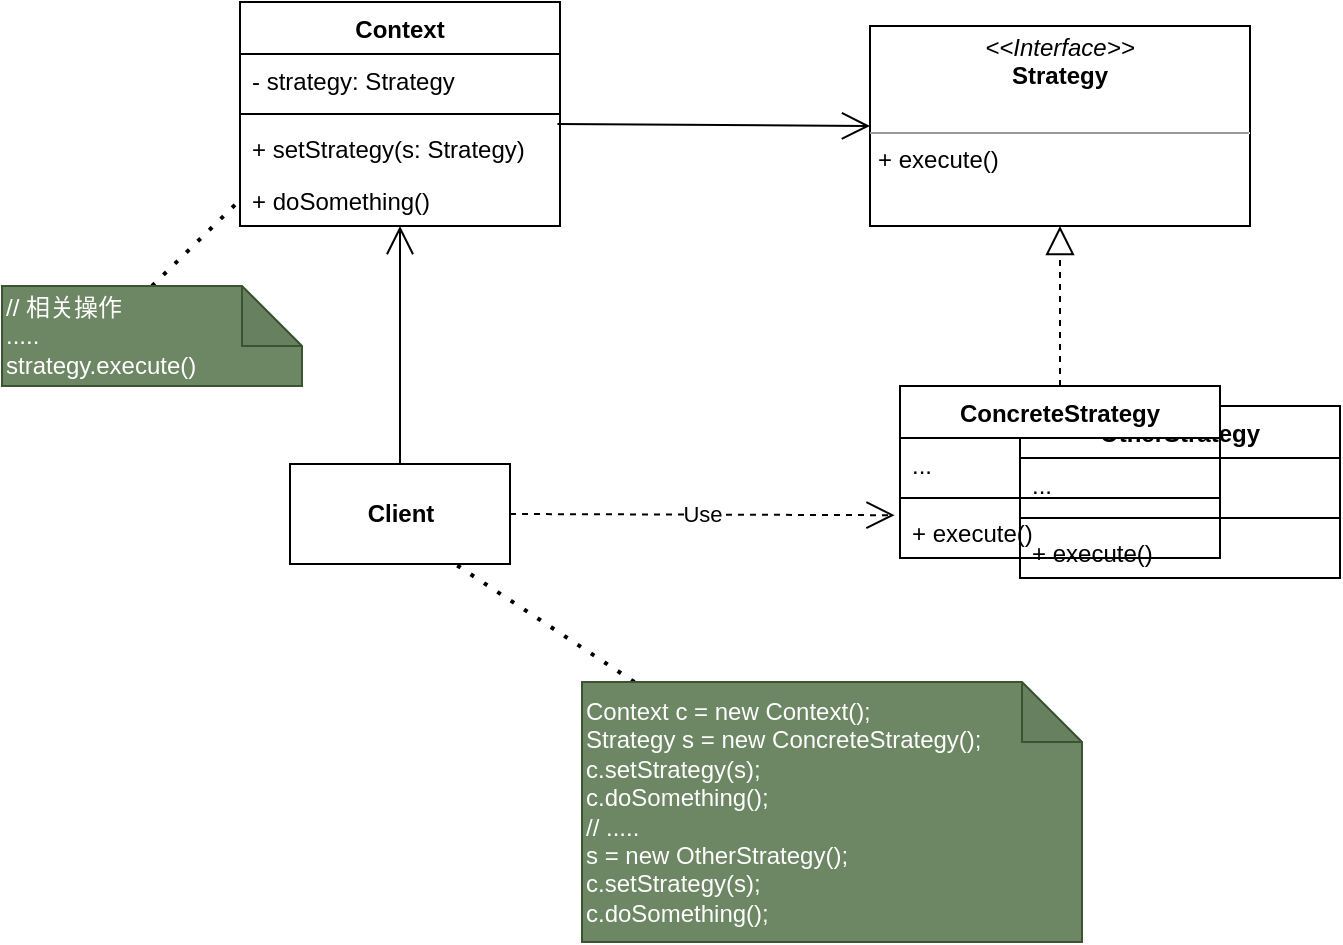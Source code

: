 <mxfile version="20.5.1" type="github">
  <diagram id="H6NBRajvenNbEnST42FU" name="第 1 页">
    <mxGraphModel dx="1550" dy="859" grid="1" gridSize="10" guides="1" tooltips="1" connect="1" arrows="1" fold="1" page="1" pageScale="1" pageWidth="827" pageHeight="1169" math="0" shadow="0">
      <root>
        <mxCell id="0" />
        <mxCell id="1" parent="0" />
        <mxCell id="jSIXeCrTQ8pV_IT-RAW2-3" value="&lt;p style=&quot;margin:0px;margin-top:4px;text-align:center;&quot;&gt;&lt;i&gt;&amp;lt;&amp;lt;Interface&amp;gt;&amp;gt;&lt;/i&gt;&lt;br&gt;&lt;b&gt;Strategy&lt;/b&gt;&lt;/p&gt;&lt;p style=&quot;margin:0px;margin-left:4px;&quot;&gt;&lt;br&gt;&lt;/p&gt;&lt;hr size=&quot;1&quot;&gt;&lt;p style=&quot;margin:0px;margin-left:4px;&quot;&gt;+ execute()&lt;/p&gt;" style="verticalAlign=top;align=left;overflow=fill;fontSize=12;fontFamily=Helvetica;html=1;" vertex="1" parent="1">
          <mxGeometry x="454" y="352" width="190" height="100" as="geometry" />
        </mxCell>
        <mxCell id="jSIXeCrTQ8pV_IT-RAW2-5" value="OtherStrategy" style="swimlane;fontStyle=1;align=center;verticalAlign=top;childLayout=stackLayout;horizontal=1;startSize=26;horizontalStack=0;resizeParent=1;resizeParentMax=0;resizeLast=0;collapsible=1;marginBottom=0;" vertex="1" parent="1">
          <mxGeometry x="529" y="542" width="160" height="86" as="geometry" />
        </mxCell>
        <mxCell id="jSIXeCrTQ8pV_IT-RAW2-6" value="..." style="text;strokeColor=none;fillColor=none;align=left;verticalAlign=top;spacingLeft=4;spacingRight=4;overflow=hidden;rotatable=0;points=[[0,0.5],[1,0.5]];portConstraint=eastwest;" vertex="1" parent="jSIXeCrTQ8pV_IT-RAW2-5">
          <mxGeometry y="26" width="160" height="26" as="geometry" />
        </mxCell>
        <mxCell id="jSIXeCrTQ8pV_IT-RAW2-7" value="" style="line;strokeWidth=1;fillColor=none;align=left;verticalAlign=middle;spacingTop=-1;spacingLeft=3;spacingRight=3;rotatable=0;labelPosition=right;points=[];portConstraint=eastwest;strokeColor=inherit;" vertex="1" parent="jSIXeCrTQ8pV_IT-RAW2-5">
          <mxGeometry y="52" width="160" height="8" as="geometry" />
        </mxCell>
        <mxCell id="jSIXeCrTQ8pV_IT-RAW2-8" value="+ execute()" style="text;strokeColor=none;fillColor=none;align=left;verticalAlign=top;spacingLeft=4;spacingRight=4;overflow=hidden;rotatable=0;points=[[0,0.5],[1,0.5]];portConstraint=eastwest;" vertex="1" parent="jSIXeCrTQ8pV_IT-RAW2-5">
          <mxGeometry y="60" width="160" height="26" as="geometry" />
        </mxCell>
        <mxCell id="jSIXeCrTQ8pV_IT-RAW2-9" value="ConcreteStrategy" style="swimlane;fontStyle=1;align=center;verticalAlign=top;childLayout=stackLayout;horizontal=1;startSize=26;horizontalStack=0;resizeParent=1;resizeParentMax=0;resizeLast=0;collapsible=1;marginBottom=0;" vertex="1" parent="1">
          <mxGeometry x="469" y="532" width="160" height="86" as="geometry" />
        </mxCell>
        <mxCell id="jSIXeCrTQ8pV_IT-RAW2-10" value="..." style="text;strokeColor=none;fillColor=none;align=left;verticalAlign=top;spacingLeft=4;spacingRight=4;overflow=hidden;rotatable=0;points=[[0,0.5],[1,0.5]];portConstraint=eastwest;" vertex="1" parent="jSIXeCrTQ8pV_IT-RAW2-9">
          <mxGeometry y="26" width="160" height="26" as="geometry" />
        </mxCell>
        <mxCell id="jSIXeCrTQ8pV_IT-RAW2-11" value="" style="line;strokeWidth=1;fillColor=none;align=left;verticalAlign=middle;spacingTop=-1;spacingLeft=3;spacingRight=3;rotatable=0;labelPosition=right;points=[];portConstraint=eastwest;strokeColor=inherit;" vertex="1" parent="jSIXeCrTQ8pV_IT-RAW2-9">
          <mxGeometry y="52" width="160" height="8" as="geometry" />
        </mxCell>
        <mxCell id="jSIXeCrTQ8pV_IT-RAW2-12" value="+ execute()" style="text;strokeColor=none;fillColor=none;align=left;verticalAlign=top;spacingLeft=4;spacingRight=4;overflow=hidden;rotatable=0;points=[[0,0.5],[1,0.5]];portConstraint=eastwest;" vertex="1" parent="jSIXeCrTQ8pV_IT-RAW2-9">
          <mxGeometry y="60" width="160" height="26" as="geometry" />
        </mxCell>
        <mxCell id="jSIXeCrTQ8pV_IT-RAW2-13" value="" style="endArrow=block;dashed=1;endFill=0;endSize=12;html=1;rounded=0;exitX=0.5;exitY=0;exitDx=0;exitDy=0;entryX=0.5;entryY=1;entryDx=0;entryDy=0;" edge="1" parent="1" source="jSIXeCrTQ8pV_IT-RAW2-9" target="jSIXeCrTQ8pV_IT-RAW2-3">
          <mxGeometry width="160" relative="1" as="geometry">
            <mxPoint x="599" y="462" as="sourcePoint" />
            <mxPoint x="759" y="462" as="targetPoint" />
          </mxGeometry>
        </mxCell>
        <mxCell id="jSIXeCrTQ8pV_IT-RAW2-14" value="Context" style="swimlane;fontStyle=1;align=center;verticalAlign=top;childLayout=stackLayout;horizontal=1;startSize=26;horizontalStack=0;resizeParent=1;resizeParentMax=0;resizeLast=0;collapsible=1;marginBottom=0;" vertex="1" parent="1">
          <mxGeometry x="139" y="340" width="160" height="112" as="geometry" />
        </mxCell>
        <mxCell id="jSIXeCrTQ8pV_IT-RAW2-15" value="- strategy: Strategy" style="text;strokeColor=none;fillColor=none;align=left;verticalAlign=top;spacingLeft=4;spacingRight=4;overflow=hidden;rotatable=0;points=[[0,0.5],[1,0.5]];portConstraint=eastwest;" vertex="1" parent="jSIXeCrTQ8pV_IT-RAW2-14">
          <mxGeometry y="26" width="160" height="26" as="geometry" />
        </mxCell>
        <mxCell id="jSIXeCrTQ8pV_IT-RAW2-16" value="" style="line;strokeWidth=1;fillColor=none;align=left;verticalAlign=middle;spacingTop=-1;spacingLeft=3;spacingRight=3;rotatable=0;labelPosition=right;points=[];portConstraint=eastwest;strokeColor=inherit;" vertex="1" parent="jSIXeCrTQ8pV_IT-RAW2-14">
          <mxGeometry y="52" width="160" height="8" as="geometry" />
        </mxCell>
        <mxCell id="jSIXeCrTQ8pV_IT-RAW2-17" value="+ setStrategy(s: Strategy)" style="text;strokeColor=none;fillColor=none;align=left;verticalAlign=top;spacingLeft=4;spacingRight=4;overflow=hidden;rotatable=0;points=[[0,0.5],[1,0.5]];portConstraint=eastwest;" vertex="1" parent="jSIXeCrTQ8pV_IT-RAW2-14">
          <mxGeometry y="60" width="160" height="26" as="geometry" />
        </mxCell>
        <mxCell id="jSIXeCrTQ8pV_IT-RAW2-18" value="+ doSomething()" style="text;strokeColor=none;fillColor=none;align=left;verticalAlign=top;spacingLeft=4;spacingRight=4;overflow=hidden;rotatable=0;points=[[0,0.5],[1,0.5]];portConstraint=eastwest;" vertex="1" parent="jSIXeCrTQ8pV_IT-RAW2-14">
          <mxGeometry y="86" width="160" height="26" as="geometry" />
        </mxCell>
        <mxCell id="jSIXeCrTQ8pV_IT-RAW2-19" value="" style="endArrow=open;endFill=1;endSize=12;html=1;rounded=0;exitX=0.992;exitY=0.038;exitDx=0;exitDy=0;exitPerimeter=0;entryX=0;entryY=0.5;entryDx=0;entryDy=0;" edge="1" parent="1" source="jSIXeCrTQ8pV_IT-RAW2-17" target="jSIXeCrTQ8pV_IT-RAW2-3">
          <mxGeometry width="160" relative="1" as="geometry">
            <mxPoint x="299" y="402" as="sourcePoint" />
            <mxPoint x="459" y="402" as="targetPoint" />
          </mxGeometry>
        </mxCell>
        <mxCell id="jSIXeCrTQ8pV_IT-RAW2-20" value="Client" style="html=1;fontStyle=1" vertex="1" parent="1">
          <mxGeometry x="164" y="571" width="110" height="50" as="geometry" />
        </mxCell>
        <mxCell id="jSIXeCrTQ8pV_IT-RAW2-21" value="" style="endArrow=open;endFill=1;endSize=12;html=1;rounded=0;exitX=0.5;exitY=0;exitDx=0;exitDy=0;" edge="1" parent="1" source="jSIXeCrTQ8pV_IT-RAW2-20" target="jSIXeCrTQ8pV_IT-RAW2-18">
          <mxGeometry width="160" relative="1" as="geometry">
            <mxPoint x="229" y="522" as="sourcePoint" />
            <mxPoint x="389" y="522" as="targetPoint" />
          </mxGeometry>
        </mxCell>
        <mxCell id="jSIXeCrTQ8pV_IT-RAW2-22" value="Use" style="endArrow=open;endSize=12;dashed=1;html=1;rounded=0;exitX=1;exitY=0.5;exitDx=0;exitDy=0;entryX=-0.017;entryY=0.177;entryDx=0;entryDy=0;entryPerimeter=0;" edge="1" parent="1" source="jSIXeCrTQ8pV_IT-RAW2-20" target="jSIXeCrTQ8pV_IT-RAW2-12">
          <mxGeometry width="160" relative="1" as="geometry">
            <mxPoint x="279" y="732" as="sourcePoint" />
            <mxPoint x="439" y="732" as="targetPoint" />
          </mxGeometry>
        </mxCell>
        <mxCell id="jSIXeCrTQ8pV_IT-RAW2-23" value="" style="endArrow=none;dashed=1;html=1;dashPattern=1 3;strokeWidth=2;rounded=0;entryX=0;entryY=0.5;entryDx=0;entryDy=0;exitX=0.5;exitY=0;exitDx=0;exitDy=0;exitPerimeter=0;" edge="1" parent="1" source="jSIXeCrTQ8pV_IT-RAW2-24" target="jSIXeCrTQ8pV_IT-RAW2-18">
          <mxGeometry width="50" height="50" relative="1" as="geometry">
            <mxPoint x="100" y="470" as="sourcePoint" />
            <mxPoint x="140" y="480" as="targetPoint" />
          </mxGeometry>
        </mxCell>
        <mxCell id="jSIXeCrTQ8pV_IT-RAW2-24" value="// 相关操作&lt;br&gt;.....&lt;br&gt;strategy.execute()" style="shape=note;whiteSpace=wrap;html=1;backgroundOutline=1;darkOpacity=0.05;align=left;fillColor=#6d8764;fontColor=#ffffff;strokeColor=#3A5431;" vertex="1" parent="1">
          <mxGeometry x="20" y="482" width="150" height="50" as="geometry" />
        </mxCell>
        <mxCell id="jSIXeCrTQ8pV_IT-RAW2-26" value="" style="endArrow=none;dashed=1;html=1;dashPattern=1 3;strokeWidth=2;rounded=0;entryX=0.75;entryY=1;entryDx=0;entryDy=0;" edge="1" parent="1" source="jSIXeCrTQ8pV_IT-RAW2-27" target="jSIXeCrTQ8pV_IT-RAW2-20">
          <mxGeometry width="50" height="50" relative="1" as="geometry">
            <mxPoint x="310" y="680" as="sourcePoint" />
            <mxPoint x="360" y="690" as="targetPoint" />
          </mxGeometry>
        </mxCell>
        <mxCell id="jSIXeCrTQ8pV_IT-RAW2-27" value="Context c = new Context();&lt;br&gt;Strategy s = new ConcreteStrategy();&lt;br&gt;c.setStrategy(s);&lt;br&gt;c.doSomething();&lt;br&gt;// .....&lt;br&gt;s = new OtherStrategy();&lt;br&gt;c.setStrategy(s);&lt;br&gt;c.doSomething();" style="shape=note;whiteSpace=wrap;html=1;backgroundOutline=1;darkOpacity=0.05;align=left;fillColor=#6d8764;fontColor=#ffffff;strokeColor=#3A5431;" vertex="1" parent="1">
          <mxGeometry x="310" y="680" width="250" height="130" as="geometry" />
        </mxCell>
      </root>
    </mxGraphModel>
  </diagram>
</mxfile>
